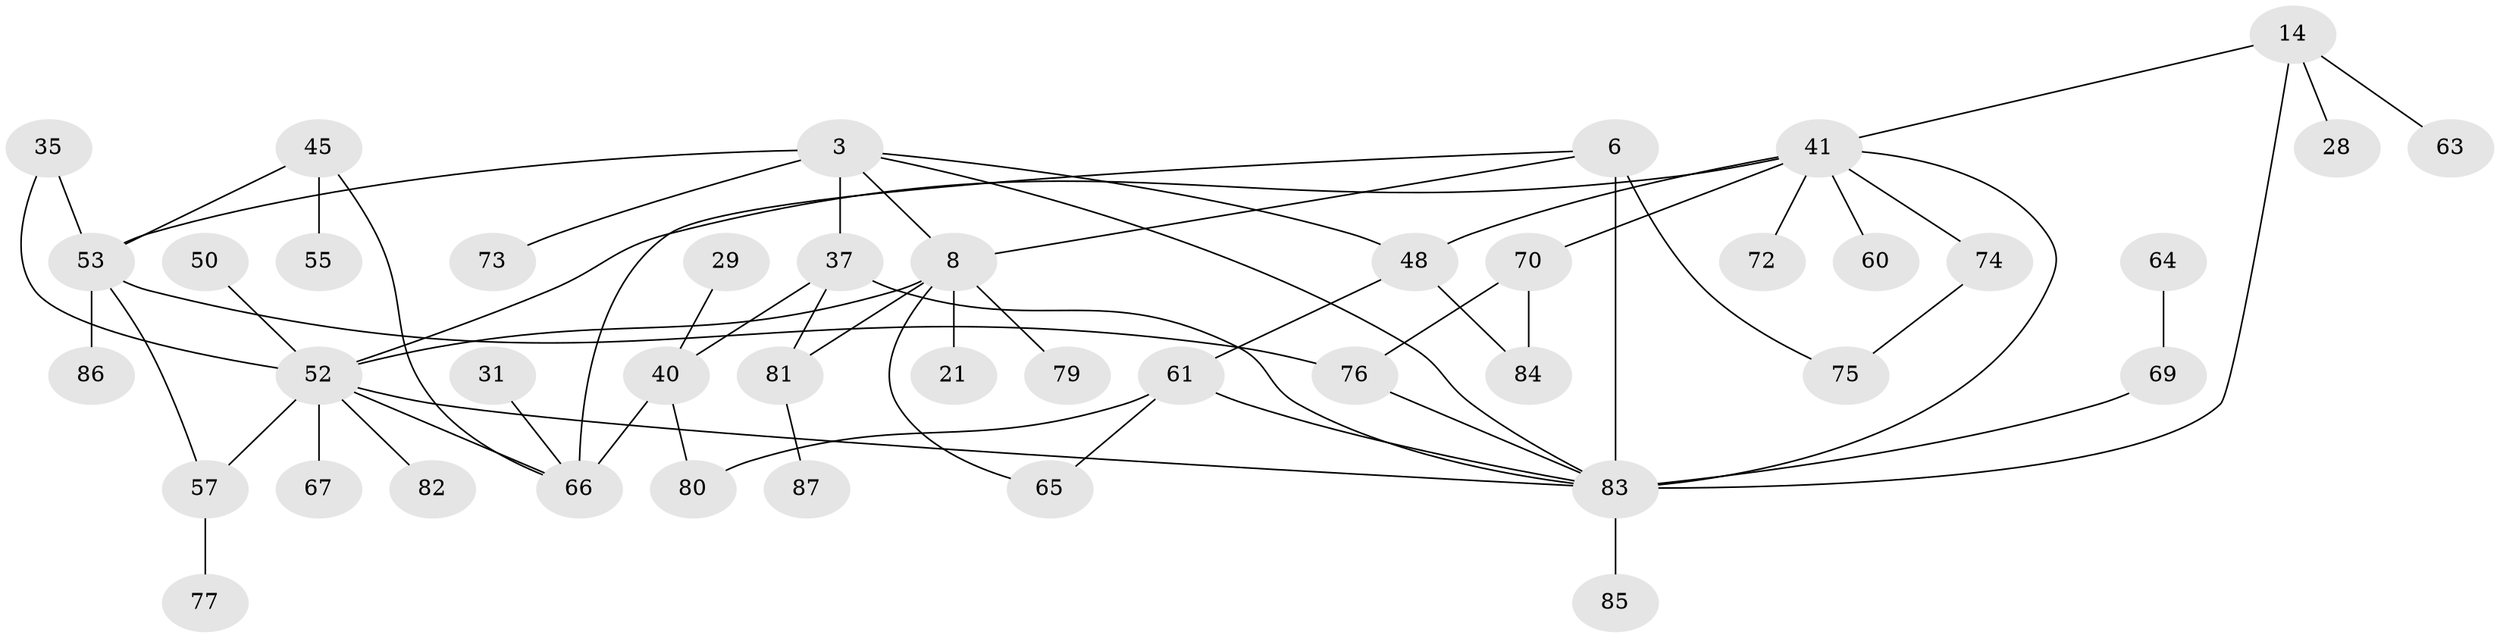 // original degree distribution, {8: 0.011494252873563218, 5: 0.06896551724137931, 7: 0.022988505747126436, 6: 0.05747126436781609, 3: 0.1839080459770115, 2: 0.28735632183908044, 4: 0.13793103448275862, 1: 0.22988505747126436}
// Generated by graph-tools (version 1.1) at 2025/44/03/04/25 21:44:40]
// undirected, 43 vertices, 61 edges
graph export_dot {
graph [start="1"]
  node [color=gray90,style=filled];
  3;
  6 [super="+2"];
  8 [super="+1"];
  14;
  21;
  28;
  29;
  31;
  35;
  37 [super="+15"];
  40 [super="+18"];
  41 [super="+39+22"];
  45 [super="+43"];
  48 [super="+20+26"];
  50;
  52 [super="+23+32+42"];
  53 [super="+24"];
  55;
  57 [super="+11"];
  60;
  61 [super="+49"];
  63 [super="+38"];
  64;
  65;
  66 [super="+13+56"];
  67;
  69 [super="+46"];
  70;
  72;
  73 [super="+19"];
  74;
  75;
  76 [super="+62"];
  77 [super="+34"];
  79;
  80;
  81 [super="+33"];
  82;
  83 [super="+59+78"];
  84;
  85;
  86;
  87;
  3 -- 37 [weight=2];
  3 -- 8;
  3 -- 48;
  3 -- 83;
  3 -- 73;
  3 -- 53;
  6 -- 8 [weight=2];
  6 -- 75;
  6 -- 66 [weight=2];
  6 -- 83 [weight=4];
  8 -- 65;
  8 -- 79;
  8 -- 52 [weight=2];
  8 -- 21;
  8 -- 81;
  14 -- 28;
  14 -- 63 [weight=2];
  14 -- 41 [weight=2];
  14 -- 83;
  29 -- 40;
  31 -- 66;
  35 -- 52;
  35 -- 53;
  37 -- 40;
  37 -- 83;
  37 -- 81;
  40 -- 66 [weight=3];
  40 -- 80;
  41 -- 72;
  41 -- 74;
  41 -- 70 [weight=2];
  41 -- 48;
  41 -- 60;
  41 -- 52;
  41 -- 83;
  45 -- 53;
  45 -- 55 [weight=2];
  45 -- 66;
  48 -- 84;
  48 -- 61;
  50 -- 52;
  52 -- 57 [weight=2];
  52 -- 83;
  52 -- 67;
  52 -- 82;
  52 -- 66;
  53 -- 86;
  53 -- 76;
  53 -- 57;
  57 -- 77 [weight=2];
  61 -- 65;
  61 -- 80;
  61 -- 83 [weight=2];
  64 -- 69;
  69 -- 83 [weight=2];
  70 -- 84;
  70 -- 76 [weight=2];
  74 -- 75;
  76 -- 83 [weight=2];
  81 -- 87;
  83 -- 85;
}
